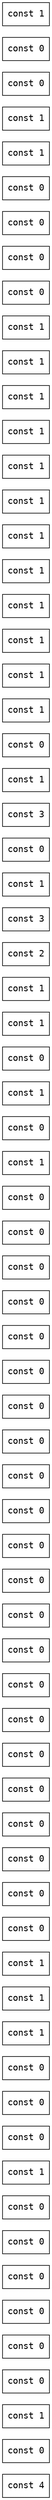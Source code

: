 digraph DF {
  rankdir=LR;
  node [shape=box,fontname="monospace"];
  0 [label="const 4"];
  1 [label="const 0"];
  2 [label="const 1"];
  3 [label="const 0"];
  4 [label="const 0"];
  5 [label="const 0"];
  6 [label="const 0"];
  7 [label="const 0"];
  8 [label="const 0"];
  9 [label="const 1"];
  10 [label="const 0"];
  11 [label="const 0"];
  12 [label="const 0"];
  13 [label="const 1"];
  14 [label="const 1"];
  15 [label="const 1"];
  16 [label="const 0"];
  17 [label="const 0"];
  18 [label="const 0"];
  19 [label="const 0"];
  20 [label="const 0"];
  21 [label="const 0"];
  22 [label="const 0"];
  23 [label="const 0"];
  24 [label="const 0"];
  25 [label="const 0"];
  26 [label="const 0"];
  27 [label="const 0"];
  28 [label="const 0"];
  29 [label="const 0"];
  30 [label="const 0"];
  31 [label="const 0"];
  32 [label="const 0"];
  33 [label="const 0"];
  34 [label="const 0"];
  35 [label="const 0"];
  36 [label="const 0"];
  37 [label="const 0"];
  38 [label="const 1"];
  39 [label="const 0"];
  40 [label="const 1"];
  41 [label="const 0"];
  42 [label="const 1"];
  43 [label="const 1"];
  44 [label="const 2"];
  45 [label="const 3"];
  46 [label="const 1"];
  47 [label="const 0"];
  48 [label="const 3"];
  49 [label="const 1"];
  50 [label="const 0"];
  51 [label="const 1"];
  52 [label="const 1"];
  53 [label="const 1"];
  54 [label="const 1"];
  55 [label="const 1"];
  56 [label="const 1"];
  57 [label="const 1"];
  58 [label="const 1"];
  59 [label="const 1"];
  60 [label="const 1"];
  61 [label="const 1"];
  62 [label="const 1"];
  63 [label="const 0"];
  64 [label="const 0"];
  65 [label="const 0"];
  66 [label="const 0"];
  67 [label="const 1"];
  68 [label="const 1"];
  69 [label="const 0"];
  70 [label="const 0"];
  71 [label="const 1"];
}
